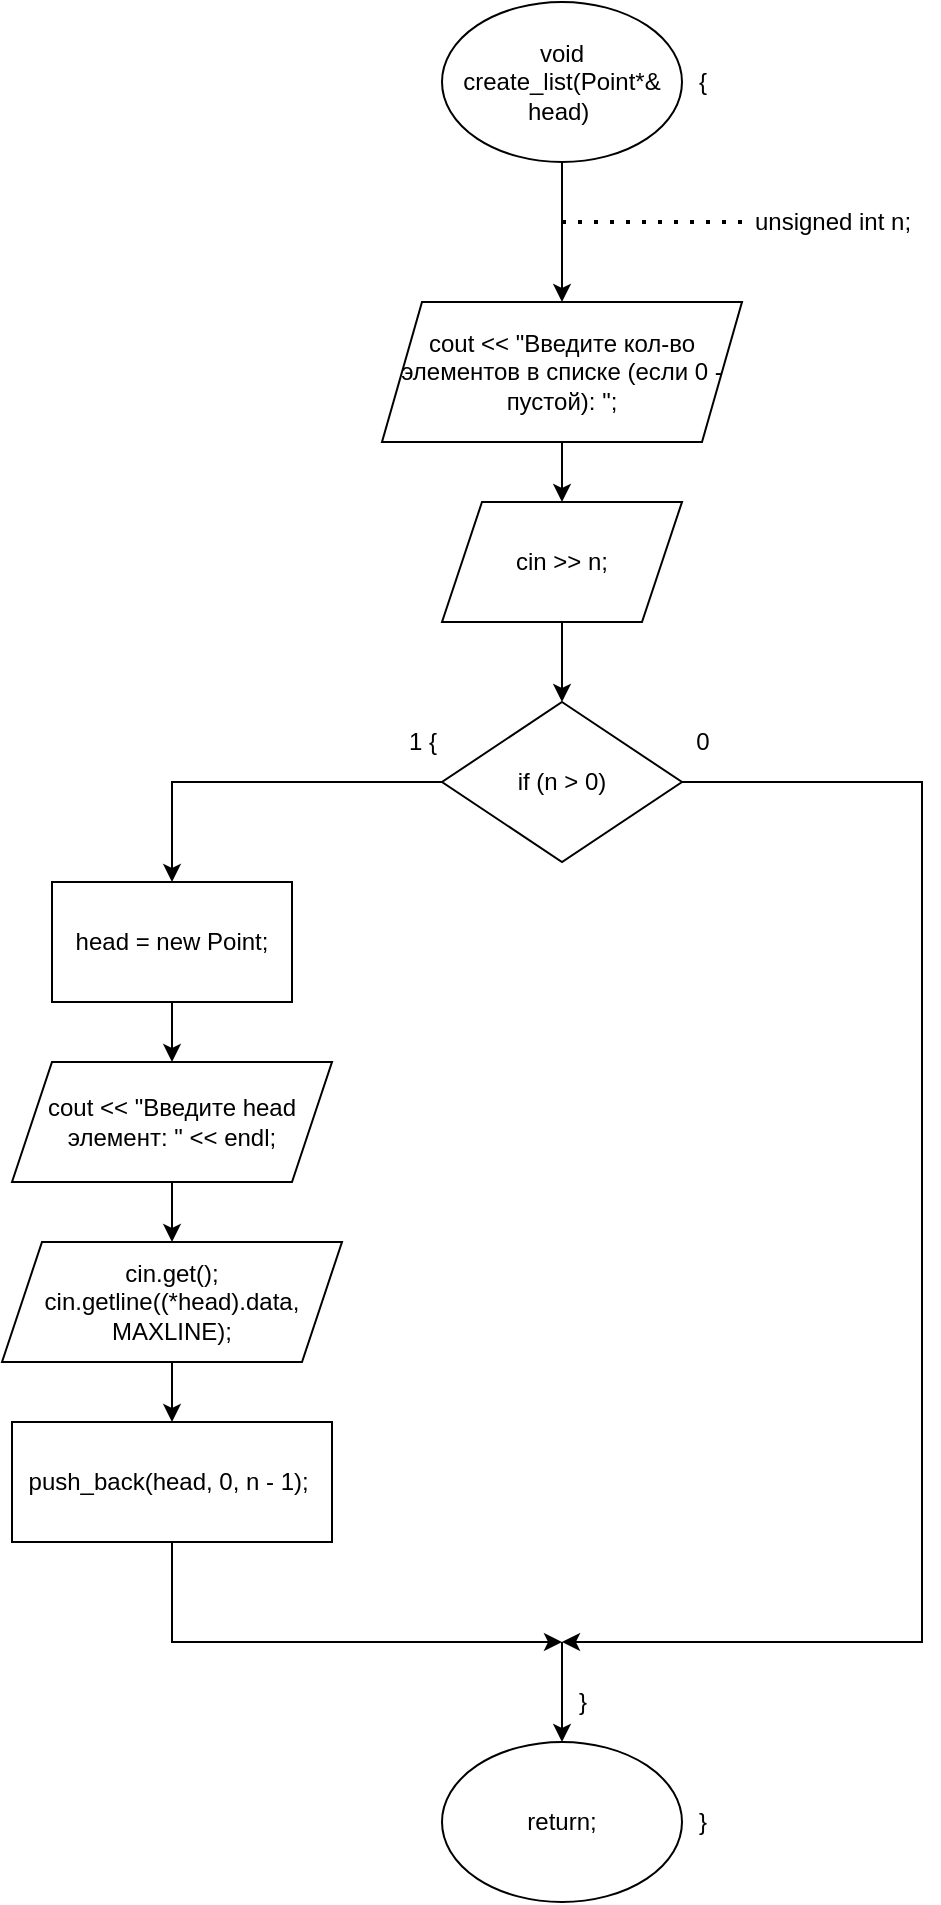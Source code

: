 <mxfile version="13.9.9" type="device"><diagram id="5kRoqNizzQK2HY0Wq8sD" name="Страница 1"><mxGraphModel dx="852" dy="504" grid="1" gridSize="10" guides="1" tooltips="1" connect="1" arrows="1" fold="1" page="1" pageScale="1" pageWidth="827" pageHeight="1169" math="0" shadow="0"><root><mxCell id="0"/><mxCell id="1" parent="0"/><mxCell id="XhCe8HRbjlgQYMdsfHsa-2" style="edgeStyle=orthogonalEdgeStyle;rounded=0;orthogonalLoop=1;jettySize=auto;html=1;" edge="1" parent="1" source="XhCe8HRbjlgQYMdsfHsa-1" target="XhCe8HRbjlgQYMdsfHsa-5"><mxGeometry relative="1" as="geometry"><mxPoint x="380" y="190" as="targetPoint"/></mxGeometry></mxCell><mxCell id="XhCe8HRbjlgQYMdsfHsa-1" value="void create_list(Point*&amp;amp; head)&amp;nbsp;" style="ellipse;whiteSpace=wrap;html=1;" vertex="1" parent="1"><mxGeometry x="320" y="50" width="120" height="80" as="geometry"/></mxCell><mxCell id="XhCe8HRbjlgQYMdsfHsa-3" value="" style="endArrow=none;dashed=1;html=1;dashPattern=1 3;strokeWidth=2;" edge="1" parent="1"><mxGeometry width="50" height="50" relative="1" as="geometry"><mxPoint x="380" y="160" as="sourcePoint"/><mxPoint x="470" y="160" as="targetPoint"/></mxGeometry></mxCell><mxCell id="XhCe8HRbjlgQYMdsfHsa-4" value="unsigned int n;" style="text;html=1;align=center;verticalAlign=middle;resizable=0;points=[];autosize=1;" vertex="1" parent="1"><mxGeometry x="470" y="150" width="90" height="20" as="geometry"/></mxCell><mxCell id="XhCe8HRbjlgQYMdsfHsa-7" style="edgeStyle=orthogonalEdgeStyle;rounded=0;orthogonalLoop=1;jettySize=auto;html=1;" edge="1" parent="1" source="XhCe8HRbjlgQYMdsfHsa-5" target="XhCe8HRbjlgQYMdsfHsa-8"><mxGeometry relative="1" as="geometry"><mxPoint x="380" y="320" as="targetPoint"/></mxGeometry></mxCell><mxCell id="XhCe8HRbjlgQYMdsfHsa-5" value="cout &amp;lt;&amp;lt; &quot;Введите кол-во элементов в списке (если 0 - пустой): &quot;;" style="shape=parallelogram;perimeter=parallelogramPerimeter;whiteSpace=wrap;html=1;fixedSize=1;" vertex="1" parent="1"><mxGeometry x="290" y="200" width="180" height="70" as="geometry"/></mxCell><mxCell id="XhCe8HRbjlgQYMdsfHsa-9" style="edgeStyle=orthogonalEdgeStyle;rounded=0;orthogonalLoop=1;jettySize=auto;html=1;" edge="1" parent="1" source="XhCe8HRbjlgQYMdsfHsa-8" target="XhCe8HRbjlgQYMdsfHsa-10"><mxGeometry relative="1" as="geometry"><mxPoint x="380" y="400" as="targetPoint"/></mxGeometry></mxCell><mxCell id="XhCe8HRbjlgQYMdsfHsa-8" value="cin &amp;gt;&amp;gt; n;" style="shape=parallelogram;perimeter=parallelogramPerimeter;whiteSpace=wrap;html=1;fixedSize=1;" vertex="1" parent="1"><mxGeometry x="320" y="300" width="120" height="60" as="geometry"/></mxCell><mxCell id="XhCe8HRbjlgQYMdsfHsa-11" style="edgeStyle=orthogonalEdgeStyle;rounded=0;orthogonalLoop=1;jettySize=auto;html=1;" edge="1" parent="1" source="XhCe8HRbjlgQYMdsfHsa-10" target="XhCe8HRbjlgQYMdsfHsa-15"><mxGeometry relative="1" as="geometry"><mxPoint x="240" y="520" as="targetPoint"/></mxGeometry></mxCell><mxCell id="XhCe8HRbjlgQYMdsfHsa-13" style="edgeStyle=orthogonalEdgeStyle;rounded=0;orthogonalLoop=1;jettySize=auto;html=1;" edge="1" parent="1" source="XhCe8HRbjlgQYMdsfHsa-10"><mxGeometry relative="1" as="geometry"><mxPoint x="380" y="870" as="targetPoint"/><Array as="points"><mxPoint x="560" y="440"/><mxPoint x="560" y="870"/></Array></mxGeometry></mxCell><mxCell id="XhCe8HRbjlgQYMdsfHsa-10" value="if (n &amp;gt; 0)" style="rhombus;whiteSpace=wrap;html=1;" vertex="1" parent="1"><mxGeometry x="320" y="400" width="120" height="80" as="geometry"/></mxCell><mxCell id="XhCe8HRbjlgQYMdsfHsa-12" value="1 {" style="text;html=1;align=center;verticalAlign=middle;resizable=0;points=[];autosize=1;" vertex="1" parent="1"><mxGeometry x="295" y="410" width="30" height="20" as="geometry"/></mxCell><mxCell id="XhCe8HRbjlgQYMdsfHsa-14" value="0" style="text;html=1;align=center;verticalAlign=middle;resizable=0;points=[];autosize=1;" vertex="1" parent="1"><mxGeometry x="440" y="410" width="20" height="20" as="geometry"/></mxCell><mxCell id="XhCe8HRbjlgQYMdsfHsa-16" style="edgeStyle=orthogonalEdgeStyle;rounded=0;orthogonalLoop=1;jettySize=auto;html=1;" edge="1" parent="1" source="XhCe8HRbjlgQYMdsfHsa-15" target="XhCe8HRbjlgQYMdsfHsa-17"><mxGeometry relative="1" as="geometry"><mxPoint x="185" y="590" as="targetPoint"/></mxGeometry></mxCell><mxCell id="XhCe8HRbjlgQYMdsfHsa-15" value="head = new Point;" style="rounded=0;whiteSpace=wrap;html=1;" vertex="1" parent="1"><mxGeometry x="125" y="490" width="120" height="60" as="geometry"/></mxCell><mxCell id="XhCe8HRbjlgQYMdsfHsa-19" style="edgeStyle=orthogonalEdgeStyle;rounded=0;orthogonalLoop=1;jettySize=auto;html=1;" edge="1" parent="1" source="XhCe8HRbjlgQYMdsfHsa-17" target="XhCe8HRbjlgQYMdsfHsa-20"><mxGeometry relative="1" as="geometry"><mxPoint x="185" y="670" as="targetPoint"/></mxGeometry></mxCell><mxCell id="XhCe8HRbjlgQYMdsfHsa-17" value="cout &amp;lt;&amp;lt; &quot;Введите head элемент: &quot; &amp;lt;&amp;lt; endl;" style="shape=parallelogram;perimeter=parallelogramPerimeter;whiteSpace=wrap;html=1;fixedSize=1;" vertex="1" parent="1"><mxGeometry x="105" y="580" width="160" height="60" as="geometry"/></mxCell><mxCell id="XhCe8HRbjlgQYMdsfHsa-21" style="edgeStyle=orthogonalEdgeStyle;rounded=0;orthogonalLoop=1;jettySize=auto;html=1;" edge="1" parent="1" source="XhCe8HRbjlgQYMdsfHsa-20" target="XhCe8HRbjlgQYMdsfHsa-22"><mxGeometry relative="1" as="geometry"><mxPoint x="185" y="760" as="targetPoint"/></mxGeometry></mxCell><mxCell id="XhCe8HRbjlgQYMdsfHsa-20" value="&lt;div&gt;cin.get();&lt;/div&gt;&lt;div&gt;&lt;span&gt;&#9;&#9;&lt;/span&gt;cin.getline((*head).data, MAXLINE);&lt;/div&gt;" style="shape=parallelogram;perimeter=parallelogramPerimeter;whiteSpace=wrap;html=1;fixedSize=1;" vertex="1" parent="1"><mxGeometry x="100" y="670" width="170" height="60" as="geometry"/></mxCell><mxCell id="XhCe8HRbjlgQYMdsfHsa-23" style="edgeStyle=orthogonalEdgeStyle;rounded=0;orthogonalLoop=1;jettySize=auto;html=1;" edge="1" parent="1" source="XhCe8HRbjlgQYMdsfHsa-22"><mxGeometry relative="1" as="geometry"><mxPoint x="380" y="870" as="targetPoint"/><Array as="points"><mxPoint x="185" y="870"/></Array></mxGeometry></mxCell><mxCell id="XhCe8HRbjlgQYMdsfHsa-22" value="push_back(head, 0, n - 1);&amp;nbsp;" style="rounded=0;whiteSpace=wrap;html=1;" vertex="1" parent="1"><mxGeometry x="105" y="760" width="160" height="60" as="geometry"/></mxCell><mxCell id="XhCe8HRbjlgQYMdsfHsa-25" value="" style="endArrow=classic;html=1;" edge="1" parent="1" target="XhCe8HRbjlgQYMdsfHsa-27"><mxGeometry width="50" height="50" relative="1" as="geometry"><mxPoint x="380" y="870" as="sourcePoint"/><mxPoint x="380" y="950" as="targetPoint"/></mxGeometry></mxCell><mxCell id="XhCe8HRbjlgQYMdsfHsa-26" value="}" style="text;html=1;align=center;verticalAlign=middle;resizable=0;points=[];autosize=1;" vertex="1" parent="1"><mxGeometry x="380" y="890" width="20" height="20" as="geometry"/></mxCell><mxCell id="XhCe8HRbjlgQYMdsfHsa-27" value="return;" style="ellipse;whiteSpace=wrap;html=1;" vertex="1" parent="1"><mxGeometry x="320" y="920" width="120" height="80" as="geometry"/></mxCell><mxCell id="XhCe8HRbjlgQYMdsfHsa-28" value="{" style="text;html=1;align=center;verticalAlign=middle;resizable=0;points=[];autosize=1;" vertex="1" parent="1"><mxGeometry x="440" y="80" width="20" height="20" as="geometry"/></mxCell><mxCell id="XhCe8HRbjlgQYMdsfHsa-29" value="}" style="text;html=1;align=center;verticalAlign=middle;resizable=0;points=[];autosize=1;" vertex="1" parent="1"><mxGeometry x="440" y="950" width="20" height="20" as="geometry"/></mxCell></root></mxGraphModel></diagram></mxfile>